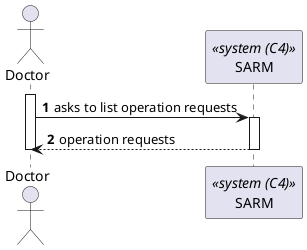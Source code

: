 @startuml process-view
autonumber

actor "Doctor" as Doctor
participant SARM as "SARM" <<system (C4)>>

activate Doctor

    Doctor -> SARM : asks to list operation requests
    
    activate SARM

        SARM --> Doctor : operation requests

    deactivate SARM

deactivate Doctor

@enduml